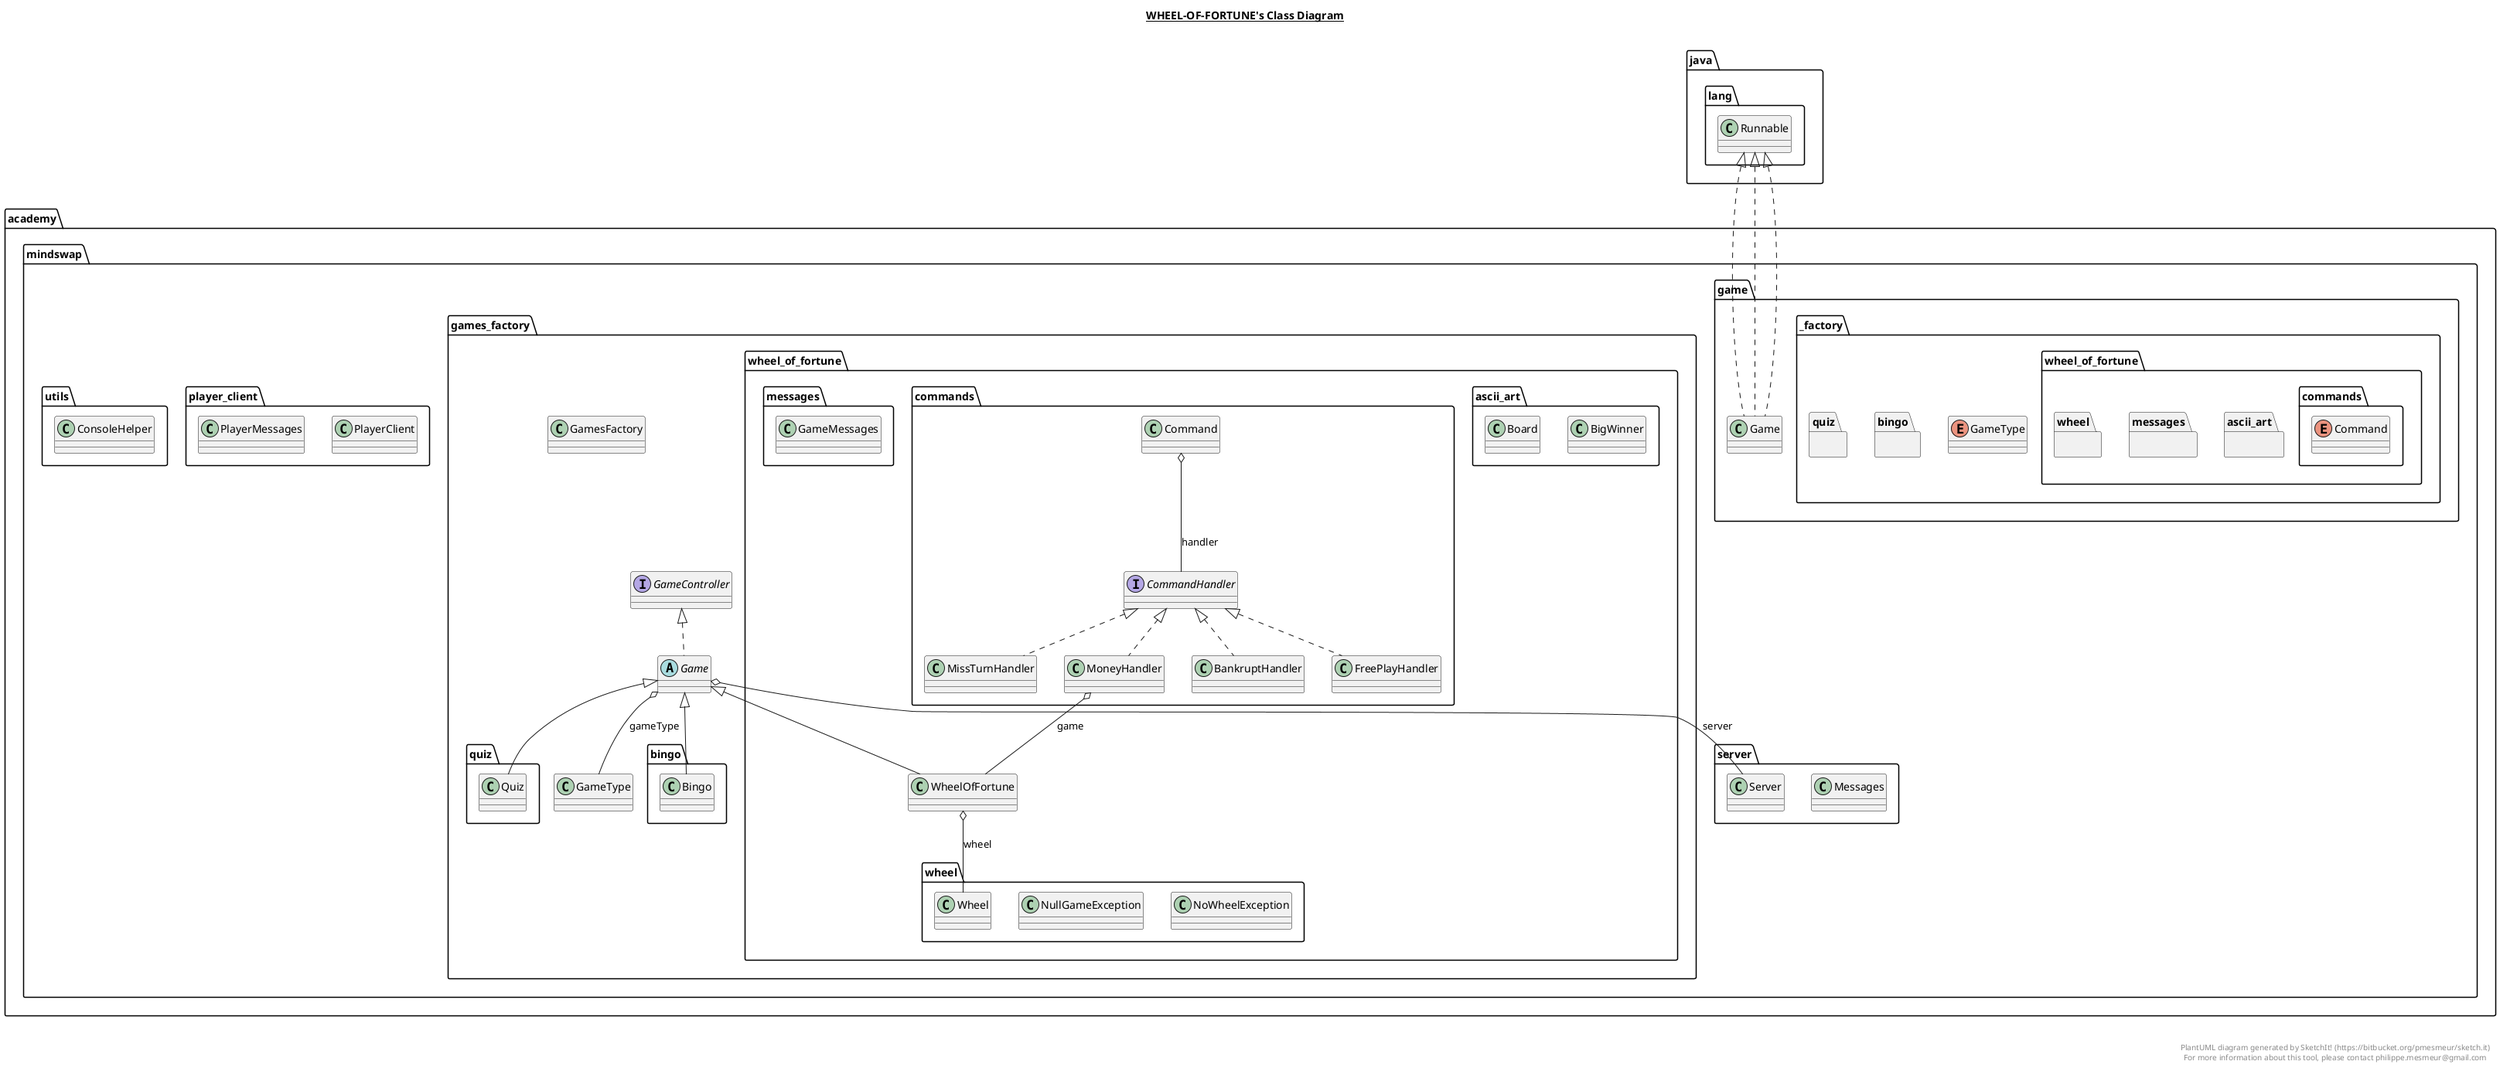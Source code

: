 @startuml

title __WHEEL-OF-FORTUNE's Class Diagram__\n

  namespace academy.mindswap.game {
    class academy.mindswap.game.Game {
    }
  }
  

  namespace academy.mindswap.game {
    class academy.mindswap.game.Game {
    }
  }
  

  namespace academy.mindswap.game {
    class academy.mindswap.game.Game {
    }
  }
  

  namespace academy.mindswap.game {
    namespace _factory {
      abstract class academy.mindswap.games_factory.Game {
      }
    }
  }
  

  namespace academy.mindswap.game {
    namespace _factory {
      interface academy.mindswap.games_factory.GameController {
      }
    }
  }
  

  namespace academy.mindswap.game {
    namespace _factory {
      enum GameType {
      }
    }
  }
  

  namespace academy.mindswap.game {
    namespace _factory {
      class academy.mindswap.games_factory.GamesFactory {
      }
    }
  }
  

  namespace academy.mindswap.game {
    namespace _factory {
      namespace bingo {
        class academy.mindswap.games_factory.bingo.Bingo {
        }
      }
    }
  }
  

  namespace academy.mindswap.game {
    namespace _factory {
      namespace quiz {
        class academy.mindswap.games_factory.quiz.Quiz {
        }
      }
    }
  }
  

  namespace academy.mindswap.game {
    namespace _factory {
      namespace wheel_of_fortune {
        class academy.mindswap.games_factory.wheel_of_fortune.WheelOfFortune {
        }
      }
    }
  }
  

  namespace academy.mindswap.game {
    namespace _factory {
      namespace wheel_of_fortune {
        namespace ascii_art {
          class academy.mindswap.games_factory.wheel_of_fortune.ascii_art.BigWinner {
          }
        }
      }
    }
  }
  

  namespace academy.mindswap.game {
    namespace _factory {
      namespace wheel_of_fortune {
        namespace ascii_art {
          class academy.mindswap.games_factory.wheel_of_fortune.ascii_art.Board {
          }
        }
      }
    }
  }
  

  namespace academy.mindswap.game {
    namespace _factory {
      namespace wheel_of_fortune {
        namespace commands {
          class academy.mindswap.games_factory.wheel_of_fortune.commands.BankruptHandler {
          }
        }
      }
    }
  }
  

  namespace academy.mindswap.game {
    namespace _factory {
      namespace wheel_of_fortune {
        namespace commands {
          enum Command {
          }
        }
      }
    }
  }
  

  namespace academy.mindswap.game {
    namespace _factory {
      namespace wheel_of_fortune {
        namespace commands {
          interface academy.mindswap.games_factory.wheel_of_fortune.commands.CommandHandler {
          }
        }
      }
    }
  }
  

  namespace academy.mindswap.game {
    namespace _factory {
      namespace wheel_of_fortune {
        namespace commands {
          class academy.mindswap.games_factory.wheel_of_fortune.commands.FreePlayHandler {
          }
        }
      }
    }
  }
  

  namespace academy.mindswap.game {
    namespace _factory {
      namespace wheel_of_fortune {
        namespace commands {
          class academy.mindswap.games_factory.wheel_of_fortune.commands.MissTurnHandler {
          }
        }
      }
    }
  }
  

  namespace academy.mindswap.game {
    namespace _factory {
      namespace wheel_of_fortune {
        namespace commands {
          class academy.mindswap.games_factory.wheel_of_fortune.commands.MoneyHandler {
          }
        }
      }
    }
  }
  

  namespace academy.mindswap.game {
    namespace _factory {
      namespace wheel_of_fortune {
        namespace messages {
          class academy.mindswap.games_factory.wheel_of_fortune.messages.GameMessages {
          }
        }
      }
    }
  }
  

  namespace academy.mindswap.game {
    namespace _factory {
      namespace wheel_of_fortune {
        namespace wheel {
          class academy.mindswap.games_factory.wheel_of_fortune.wheel.NoWheelException {
          }
        }
      }
    }
  }
  

  namespace academy.mindswap.game {
    namespace _factory {
      namespace wheel_of_fortune {
        namespace wheel {
          class academy.mindswap.games_factory.wheel_of_fortune.wheel.NullGameException {
          }
        }
      }
    }
  }
  

  namespace academy.mindswap.game {
    namespace _factory {
      namespace wheel_of_fortune {
        namespace wheel {
          class academy.mindswap.games_factory.wheel_of_fortune.wheel.Wheel {
          }
        }
      }
    }
  }
  

  namespace academy.mindswap.player_client {
    class academy.mindswap.player_client.PlayerClient {
    }
  }
  

  namespace academy.mindswap.player_client {
    class academy.mindswap.player_client.PlayerMessages {
    }
  }
  

  namespace academy.mindswap.server {
    class academy.mindswap.server.Messages {
    }
  }
  

  namespace academy.mindswap.server {
    class academy.mindswap.server.Server {
    }
  }
  

  namespace academy.mindswap.server {
    class academy.mindswap.server.Server {
    }
  }
  

  namespace academy.mindswap.server {
    class academy.mindswap.server.Server {
    }
  }
  

  namespace academy.mindswap.server {
    class academy.mindswap.server.Server {
    }
  }
  

  namespace academy.mindswap.utils {
    class academy.mindswap.utils.ConsoleHelper {
    }
  }
  

  namespace academy.mindswap.utils {
    class academy.mindswap.utils.ConsoleHelper {
    }
  }
  

  namespace academy.mindswap.utils {
    class academy.mindswap.utils.ConsoleHelper {
    }
  }
  

  academy.mindswap.game.Game .up.|> java.lang.Runnable
  academy.mindswap.game.Game .up.|> java.lang.Runnable
  academy.mindswap.game.Game .up.|> java.lang.Runnable
  academy.mindswap.games_factory.Game .up.|> academy.mindswap.games_factory.GameController
  academy.mindswap.games_factory.Game o-- academy.mindswap.games_factory.GameType : gameType
  academy.mindswap.games_factory.Game o-- academy.mindswap.server.Server : server
  academy.mindswap.games_factory.bingo.Bingo -up-|> academy.mindswap.games_factory.Game
  academy.mindswap.games_factory.quiz.Quiz -up-|> academy.mindswap.games_factory.Game
  academy.mindswap.games_factory.wheel_of_fortune.WheelOfFortune -up-|> academy.mindswap.games_factory.Game
  academy.mindswap.games_factory.wheel_of_fortune.WheelOfFortune o-- academy.mindswap.games_factory.wheel_of_fortune.wheel.Wheel : wheel
  academy.mindswap.games_factory.wheel_of_fortune.commands.BankruptHandler .up.|> academy.mindswap.games_factory.wheel_of_fortune.commands.CommandHandler
  academy.mindswap.games_factory.wheel_of_fortune.commands.Command o-- academy.mindswap.games_factory.wheel_of_fortune.commands.CommandHandler : handler
  academy.mindswap.games_factory.wheel_of_fortune.commands.FreePlayHandler .up.|> academy.mindswap.games_factory.wheel_of_fortune.commands.CommandHandler
  academy.mindswap.games_factory.wheel_of_fortune.commands.MissTurnHandler .up.|> academy.mindswap.games_factory.wheel_of_fortune.commands.CommandHandler
  academy.mindswap.games_factory.wheel_of_fortune.commands.MoneyHandler .up.|> academy.mindswap.games_factory.wheel_of_fortune.commands.CommandHandler
  academy.mindswap.games_factory.wheel_of_fortune.commands.MoneyHandler o-- academy.mindswap.games_factory.wheel_of_fortune.WheelOfFortune : game
  academy.mindswap.games_factory.wheel_of_fortune.commands.MoneyHandler o-- academy.mindswap.games_factory.wheel_of_fortune.WheelOfFortune.PlayerHandler : playerHandler


right footer


PlantUML diagram generated by SketchIt! (https://bitbucket.org/pmesmeur/sketch.it)
For more information about this tool, please contact philippe.mesmeur@gmail.com
endfooter

@enduml
